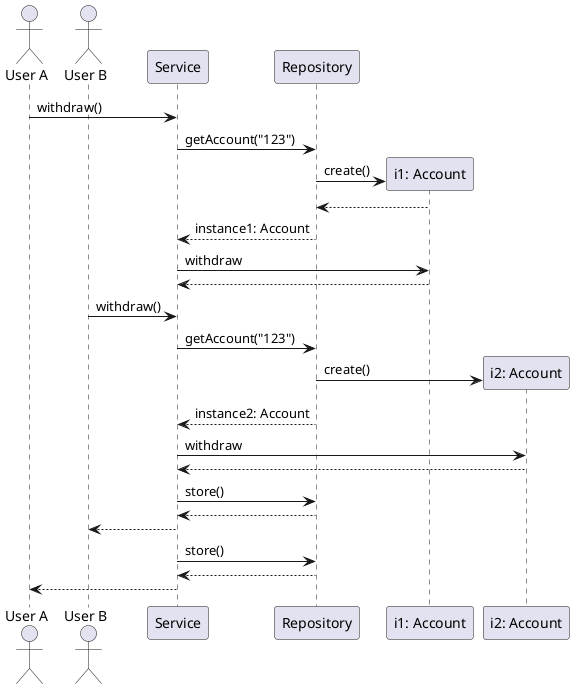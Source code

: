 @startuml

actor "User A" as U1
actor "User B" as U2
participant "Service" as S
participant "Repository" as R

U1 -> S: withdraw()
S -> R: getAccount("123")
create   "i1: Account" as A1
R -> A1: create()
return
S <-- R: instance1: Account
S -> A1: withdraw
return

U2 -> S: withdraw()
S -> R: getAccount("123")
create   "i2: Account" as A2
R -> A2: create()
S <-- R: instance2: Account
S -> A2: withdraw
S <-- A2:

S -> R: store()
return
U2 <-- S:

S -> R: store()
return
U1 <-- S:

@enduml